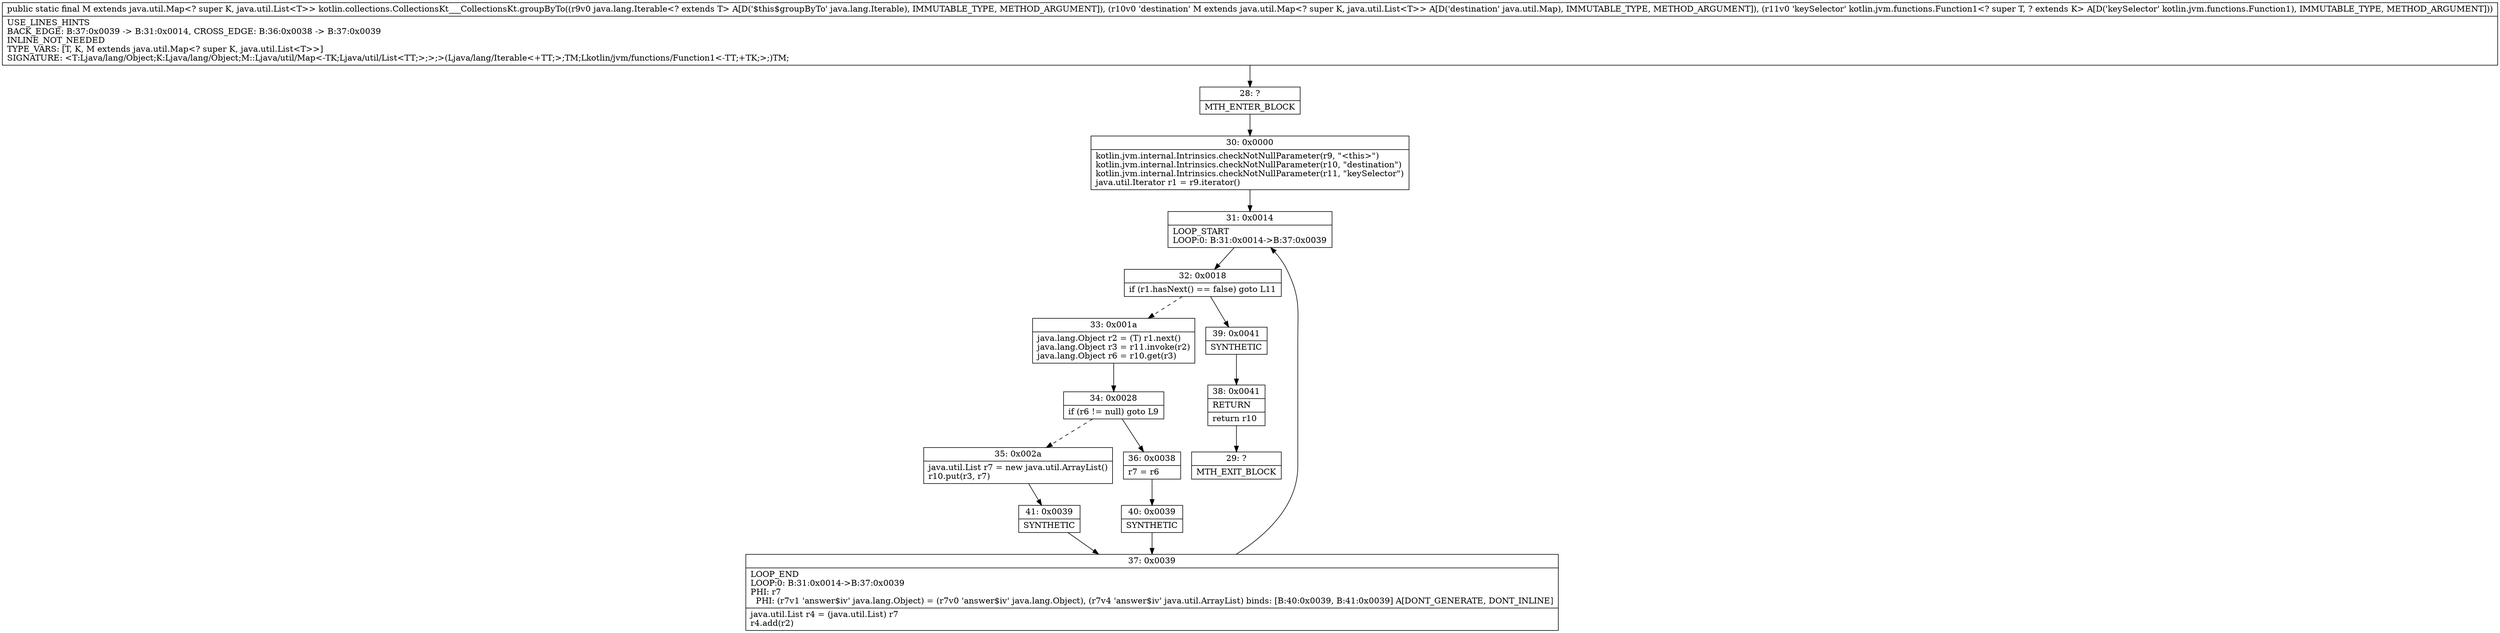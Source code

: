 digraph "CFG forkotlin.collections.CollectionsKt___CollectionsKt.groupByTo(Ljava\/lang\/Iterable;Ljava\/util\/Map;Lkotlin\/jvm\/functions\/Function1;)Ljava\/util\/Map;" {
Node_28 [shape=record,label="{28\:\ ?|MTH_ENTER_BLOCK\l}"];
Node_30 [shape=record,label="{30\:\ 0x0000|kotlin.jvm.internal.Intrinsics.checkNotNullParameter(r9, \"\<this\>\")\lkotlin.jvm.internal.Intrinsics.checkNotNullParameter(r10, \"destination\")\lkotlin.jvm.internal.Intrinsics.checkNotNullParameter(r11, \"keySelector\")\ljava.util.Iterator r1 = r9.iterator()\l}"];
Node_31 [shape=record,label="{31\:\ 0x0014|LOOP_START\lLOOP:0: B:31:0x0014\-\>B:37:0x0039\l}"];
Node_32 [shape=record,label="{32\:\ 0x0018|if (r1.hasNext() == false) goto L11\l}"];
Node_33 [shape=record,label="{33\:\ 0x001a|java.lang.Object r2 = (T) r1.next()\ljava.lang.Object r3 = r11.invoke(r2)\ljava.lang.Object r6 = r10.get(r3)\l}"];
Node_34 [shape=record,label="{34\:\ 0x0028|if (r6 != null) goto L9\l}"];
Node_35 [shape=record,label="{35\:\ 0x002a|java.util.List r7 = new java.util.ArrayList()\lr10.put(r3, r7)\l}"];
Node_41 [shape=record,label="{41\:\ 0x0039|SYNTHETIC\l}"];
Node_37 [shape=record,label="{37\:\ 0x0039|LOOP_END\lLOOP:0: B:31:0x0014\-\>B:37:0x0039\lPHI: r7 \l  PHI: (r7v1 'answer$iv' java.lang.Object) = (r7v0 'answer$iv' java.lang.Object), (r7v4 'answer$iv' java.util.ArrayList) binds: [B:40:0x0039, B:41:0x0039] A[DONT_GENERATE, DONT_INLINE]\l|java.util.List r4 = (java.util.List) r7\lr4.add(r2)\l}"];
Node_36 [shape=record,label="{36\:\ 0x0038|r7 = r6\l}"];
Node_40 [shape=record,label="{40\:\ 0x0039|SYNTHETIC\l}"];
Node_39 [shape=record,label="{39\:\ 0x0041|SYNTHETIC\l}"];
Node_38 [shape=record,label="{38\:\ 0x0041|RETURN\l|return r10\l}"];
Node_29 [shape=record,label="{29\:\ ?|MTH_EXIT_BLOCK\l}"];
MethodNode[shape=record,label="{public static final M extends java.util.Map\<? super K, java.util.List\<T\>\> kotlin.collections.CollectionsKt___CollectionsKt.groupByTo((r9v0 java.lang.Iterable\<? extends T\> A[D('$this$groupByTo' java.lang.Iterable), IMMUTABLE_TYPE, METHOD_ARGUMENT]), (r10v0 'destination' M extends java.util.Map\<? super K, java.util.List\<T\>\> A[D('destination' java.util.Map), IMMUTABLE_TYPE, METHOD_ARGUMENT]), (r11v0 'keySelector' kotlin.jvm.functions.Function1\<? super T, ? extends K\> A[D('keySelector' kotlin.jvm.functions.Function1), IMMUTABLE_TYPE, METHOD_ARGUMENT]))  | USE_LINES_HINTS\lBACK_EDGE: B:37:0x0039 \-\> B:31:0x0014, CROSS_EDGE: B:36:0x0038 \-\> B:37:0x0039\lINLINE_NOT_NEEDED\lTYPE_VARS: [T, K, M extends java.util.Map\<? super K, java.util.List\<T\>\>]\lSIGNATURE: \<T:Ljava\/lang\/Object;K:Ljava\/lang\/Object;M::Ljava\/util\/Map\<\-TK;Ljava\/util\/List\<TT;\>;\>;\>(Ljava\/lang\/Iterable\<+TT;\>;TM;Lkotlin\/jvm\/functions\/Function1\<\-TT;+TK;\>;)TM;\l}"];
MethodNode -> Node_28;Node_28 -> Node_30;
Node_30 -> Node_31;
Node_31 -> Node_32;
Node_32 -> Node_33[style=dashed];
Node_32 -> Node_39;
Node_33 -> Node_34;
Node_34 -> Node_35[style=dashed];
Node_34 -> Node_36;
Node_35 -> Node_41;
Node_41 -> Node_37;
Node_37 -> Node_31;
Node_36 -> Node_40;
Node_40 -> Node_37;
Node_39 -> Node_38;
Node_38 -> Node_29;
}

